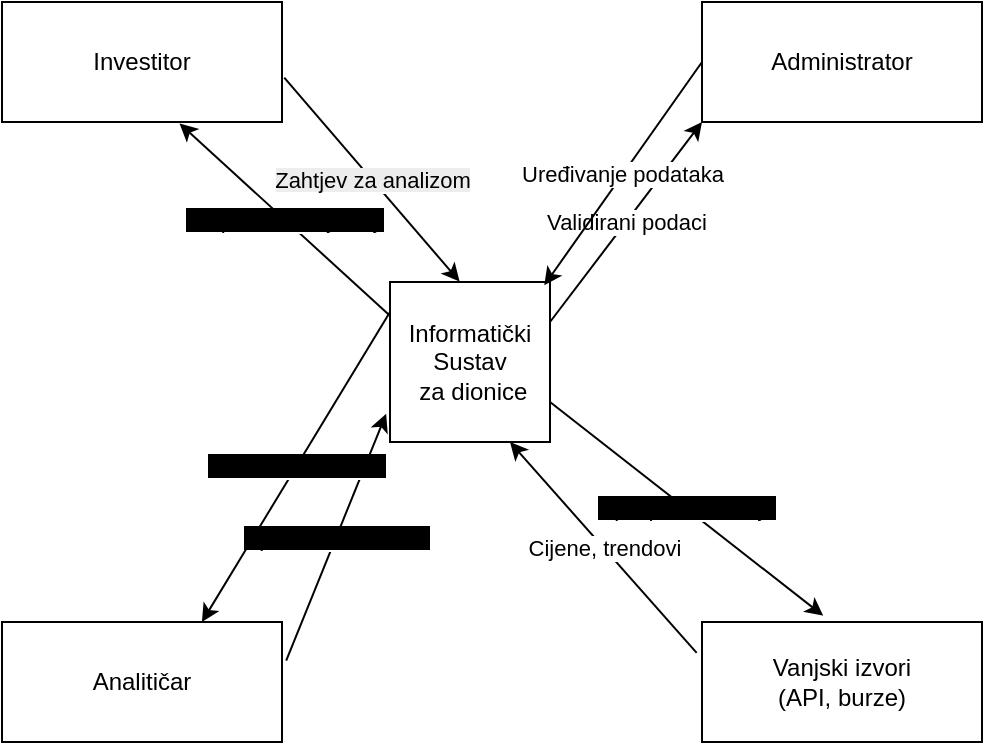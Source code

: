 <mxfile version="27.0.5">
  <diagram name="Page-1" id="ah4-4o1aJsZ9hj4hK-Dv">
    <mxGraphModel dx="835" dy="654" grid="1" gridSize="10" guides="1" tooltips="1" connect="1" arrows="1" fold="1" page="1" pageScale="1" pageWidth="827" pageHeight="1169" math="0" shadow="0">
      <root>
        <mxCell id="0" />
        <mxCell id="1" parent="0" />
        <mxCell id="g1hJZHoWsPPVvcOoxAAN-1" value="&lt;font style=&quot;color: light-dark(rgb(0, 0, 0), rgb(0, 0, 0));&quot;&gt;Informatički&lt;br&gt;Sustav&lt;br&gt;&amp;nbsp;za dionice&lt;/font&gt;" style="whiteSpace=wrap;html=1;aspect=fixed;fillColor=light-dark(#FFFFFF,#7EA6E0);labelBorderColor=none;strokeColor=light-dark(#000000,#000000);" vertex="1" parent="1">
          <mxGeometry x="374" y="530" width="80" height="80" as="geometry" />
        </mxCell>
        <mxCell id="g1hJZHoWsPPVvcOoxAAN-3" value="&lt;font style=&quot;color: light-dark(rgb(0, 0, 0), rgb(0, 0, 0)); background-color: light-dark(rgb(255, 255, 255), rgb(255, 255, 255));&quot;&gt;Validirani podaci&lt;/font&gt;" style="endArrow=classic;html=1;rounded=0;strokeColor=light-dark(#000000,#000000);exitX=1;exitY=0.25;exitDx=0;exitDy=0;" edge="1" parent="1" source="g1hJZHoWsPPVvcOoxAAN-1">
          <mxGeometry width="50" height="50" relative="1" as="geometry">
            <mxPoint x="454" y="530" as="sourcePoint" />
            <mxPoint x="530" y="450" as="targetPoint" />
          </mxGeometry>
        </mxCell>
        <mxCell id="g1hJZHoWsPPVvcOoxAAN-6" value="&lt;font&gt;Administrator&lt;/font&gt;" style="rounded=0;whiteSpace=wrap;html=1;fontColor=light-dark(#000000,#000000);fillColor=light-dark(#FFFFFF,#7EA6E0);strokeColor=light-dark(#000000,#000000);" vertex="1" parent="1">
          <mxGeometry x="530" y="390" width="140" height="60" as="geometry" />
        </mxCell>
        <mxCell id="g1hJZHoWsPPVvcOoxAAN-7" value="&lt;font style=&quot;color: light-dark(rgb(0, 0, 0), rgb(0, 0, 0)); background-color: light-dark(rgb(255, 255, 255), rgb(255, 255, 255));&quot;&gt;Uređivanje podataka&lt;/font&gt;" style="endArrow=classic;html=1;rounded=0;entryX=0.964;entryY=0.021;entryDx=0;entryDy=0;entryPerimeter=0;exitX=0;exitY=0.5;exitDx=0;exitDy=0;strokeColor=light-dark(#000000,#000000);" edge="1" parent="1" source="g1hJZHoWsPPVvcOoxAAN-6" target="g1hJZHoWsPPVvcOoxAAN-1">
          <mxGeometry width="50" height="50" relative="1" as="geometry">
            <mxPoint x="530" y="390" as="sourcePoint" />
            <mxPoint x="390" y="500" as="targetPoint" />
          </mxGeometry>
        </mxCell>
        <mxCell id="g1hJZHoWsPPVvcOoxAAN-8" value="&lt;font&gt;Vanjski izvori&lt;br&gt;(API, burze)&lt;/font&gt;" style="rounded=0;whiteSpace=wrap;html=1;fontColor=light-dark(#000000,#000000);fillColor=light-dark(#FFFFFF,#7EA6E0);strokeColor=light-dark(#000000,#000000);" vertex="1" parent="1">
          <mxGeometry x="530" y="700" width="140" height="60" as="geometry" />
        </mxCell>
        <mxCell id="g1hJZHoWsPPVvcOoxAAN-9" value="&lt;font style=&quot;color: light-dark(rgb(0, 0, 0), rgb(0, 0, 0)); background-color: rgb(0, 0, 0);&quot;&gt;Upiti prema API-ju&lt;/font&gt;" style="endArrow=classic;html=1;rounded=0;exitX=1;exitY=0.75;exitDx=0;exitDy=0;entryX=0.433;entryY=-0.052;entryDx=0;entryDy=0;entryPerimeter=0;fillColor=#0050ef;strokeColor=light-dark(#000000,#000000);" edge="1" parent="1" source="g1hJZHoWsPPVvcOoxAAN-1" target="g1hJZHoWsPPVvcOoxAAN-8">
          <mxGeometry x="0.0" width="50" height="50" relative="1" as="geometry">
            <mxPoint x="464" y="615" as="sourcePoint" />
            <mxPoint x="540" y="460" as="targetPoint" />
            <mxPoint as="offset" />
          </mxGeometry>
        </mxCell>
        <mxCell id="g1hJZHoWsPPVvcOoxAAN-11" value="&lt;font style=&quot;color: light-dark(rgb(0, 0, 0), rgb(0, 0, 0)); background-color: light-dark(rgb(255, 255, 255), rgb(255, 255, 255));&quot;&gt;Cijene, trendovi&lt;/font&gt;" style="endArrow=classic;html=1;rounded=0;entryX=0.75;entryY=1;entryDx=0;entryDy=0;exitX=-0.019;exitY=0.258;exitDx=0;exitDy=0;exitPerimeter=0;strokeColor=light-dark(#000000,#000000);" edge="1" parent="1" source="g1hJZHoWsPPVvcOoxAAN-8" target="g1hJZHoWsPPVvcOoxAAN-1">
          <mxGeometry width="50" height="50" relative="1" as="geometry">
            <mxPoint x="470" y="720" as="sourcePoint" />
            <mxPoint x="520" y="670" as="targetPoint" />
          </mxGeometry>
        </mxCell>
        <mxCell id="g1hJZHoWsPPVvcOoxAAN-12" value="&lt;font&gt;Investitor&lt;/font&gt;" style="rounded=0;whiteSpace=wrap;html=1;fontColor=light-dark(#000000,#000000);fillColor=light-dark(#FFFFFF,#7EA6E0);strokeColor=light-dark(#000000,#000000);" vertex="1" parent="1">
          <mxGeometry x="180" y="390" width="140" height="60" as="geometry" />
        </mxCell>
        <mxCell id="g1hJZHoWsPPVvcOoxAAN-13" value="&lt;font&gt;Analitičar&lt;/font&gt;" style="rounded=0;whiteSpace=wrap;html=1;fontColor=light-dark(#000000,#000000);fillColor=light-dark(#FFFFFF,#7EA6E0);strokeColor=light-dark(#000000,#000000);" vertex="1" parent="1">
          <mxGeometry x="180" y="700" width="140" height="60" as="geometry" />
        </mxCell>
        <mxCell id="g1hJZHoWsPPVvcOoxAAN-14" value="&lt;font style=&quot;color: light-dark(rgb(0, 0, 0), rgb(0, 0, 0)); background-color: rgb(0, 0, 0);&quot;&gt;Upit za teh. analizu&lt;/font&gt;" style="endArrow=classic;html=1;rounded=0;exitX=1.015;exitY=0.321;exitDx=0;exitDy=0;entryX=-0.024;entryY=0.824;entryDx=0;entryDy=0;entryPerimeter=0;fillColor=#0050ef;strokeColor=light-dark(#000000,#000000);exitPerimeter=0;" edge="1" parent="1" source="g1hJZHoWsPPVvcOoxAAN-13" target="g1hJZHoWsPPVvcOoxAAN-1">
          <mxGeometry x="0.0" width="50" height="50" relative="1" as="geometry">
            <mxPoint x="250" y="653" as="sourcePoint" />
            <mxPoint x="377" y="760" as="targetPoint" />
            <mxPoint as="offset" />
          </mxGeometry>
        </mxCell>
        <mxCell id="g1hJZHoWsPPVvcOoxAAN-15" value="&lt;font style=&quot;color: light-dark(rgb(0, 0, 0), rgb(0, 0, 0)); background-color: rgb(0, 0, 0);&quot;&gt;Analatički rezultati&lt;/font&gt;" style="endArrow=classic;html=1;rounded=0;exitX=0;exitY=0.188;exitDx=0;exitDy=0;fillColor=#0050ef;strokeColor=light-dark(#000000,#000000);entryX=0.714;entryY=0;entryDx=0;entryDy=0;entryPerimeter=0;exitPerimeter=0;" edge="1" parent="1" source="g1hJZHoWsPPVvcOoxAAN-1" target="g1hJZHoWsPPVvcOoxAAN-13">
          <mxGeometry x="0.0" width="50" height="50" relative="1" as="geometry">
            <mxPoint x="260" y="653" as="sourcePoint" />
            <mxPoint x="310" y="516" as="targetPoint" />
            <mxPoint as="offset" />
          </mxGeometry>
        </mxCell>
        <mxCell id="g1hJZHoWsPPVvcOoxAAN-18" value="&lt;font style=&quot;color: light-dark(rgb(0, 0, 0), rgb(0, 0, 0));&quot;&gt;&lt;span style=&quot;background-color: light-dark(rgb(237, 237, 237), rgb(255, 255, 255));&quot;&gt;Zahtjev za analizom&lt;/span&gt;&lt;/font&gt;" style="endArrow=classic;html=1;rounded=0;exitX=1.008;exitY=0.631;exitDx=0;exitDy=0;fillColor=#0050ef;strokeColor=light-dark(#000000,#000000);entryX=0.435;entryY=-0.003;entryDx=0;entryDy=0;entryPerimeter=0;exitPerimeter=0;" edge="1" parent="1" source="g1hJZHoWsPPVvcOoxAAN-12" target="g1hJZHoWsPPVvcOoxAAN-1">
          <mxGeometry x="0.0" width="50" height="50" relative="1" as="geometry">
            <mxPoint x="297" y="450" as="sourcePoint" />
            <mxPoint x="203" y="605" as="targetPoint" />
            <mxPoint as="offset" />
          </mxGeometry>
        </mxCell>
        <mxCell id="g1hJZHoWsPPVvcOoxAAN-19" value="&lt;font style=&quot;color: light-dark(rgb(0, 0, 0), rgb(0, 0, 0)); background-color: rgb(0, 0, 0);&quot;&gt;Preporuke, izvještaji&lt;/font&gt;" style="endArrow=classic;html=1;rounded=0;exitX=0;exitY=0.211;exitDx=0;exitDy=0;fillColor=#0050ef;strokeColor=light-dark(#000000,#000000);entryX=0.634;entryY=1.012;entryDx=0;entryDy=0;entryPerimeter=0;exitPerimeter=0;" edge="1" parent="1" source="g1hJZHoWsPPVvcOoxAAN-1" target="g1hJZHoWsPPVvcOoxAAN-12">
          <mxGeometry x="0.0" width="50" height="50" relative="1" as="geometry">
            <mxPoint x="394" y="565" as="sourcePoint" />
            <mxPoint x="300" y="720" as="targetPoint" />
            <mxPoint as="offset" />
          </mxGeometry>
        </mxCell>
      </root>
    </mxGraphModel>
  </diagram>
</mxfile>
